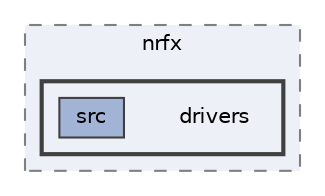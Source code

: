 digraph "build/modules/hal_nordic/nrfx/CMakeFiles/modules__hal_nordic__nrfx.dir/home/rt/ncs/modules/hal/nordic/nrfx/drivers"
{
 // LATEX_PDF_SIZE
  bgcolor="transparent";
  edge [fontname=Helvetica,fontsize=10,labelfontname=Helvetica,labelfontsize=10];
  node [fontname=Helvetica,fontsize=10,shape=box,height=0.2,width=0.4];
  compound=true
  subgraph clusterdir_ede92916450a000f07fdf99a1b392c1c {
    graph [ bgcolor="#edf0f7", pencolor="grey50", label="nrfx", fontname=Helvetica,fontsize=10 style="filled,dashed", URL="dir_ede92916450a000f07fdf99a1b392c1c.html",tooltip=""]
  subgraph clusterdir_70c5db34fe5f594c9be569db1cb4fc71 {
    graph [ bgcolor="#edf0f7", pencolor="grey25", label="", fontname=Helvetica,fontsize=10 style="filled,bold", URL="dir_70c5db34fe5f594c9be569db1cb4fc71.html",tooltip=""]
    dir_70c5db34fe5f594c9be569db1cb4fc71 [shape=plaintext, label="drivers"];
  dir_34f27c14b4f53e70fed3acb1e6f0426a [label="src", fillcolor="#a2b4d6", color="grey25", style="filled", URL="dir_34f27c14b4f53e70fed3acb1e6f0426a.html",tooltip=""];
  }
  }
}
